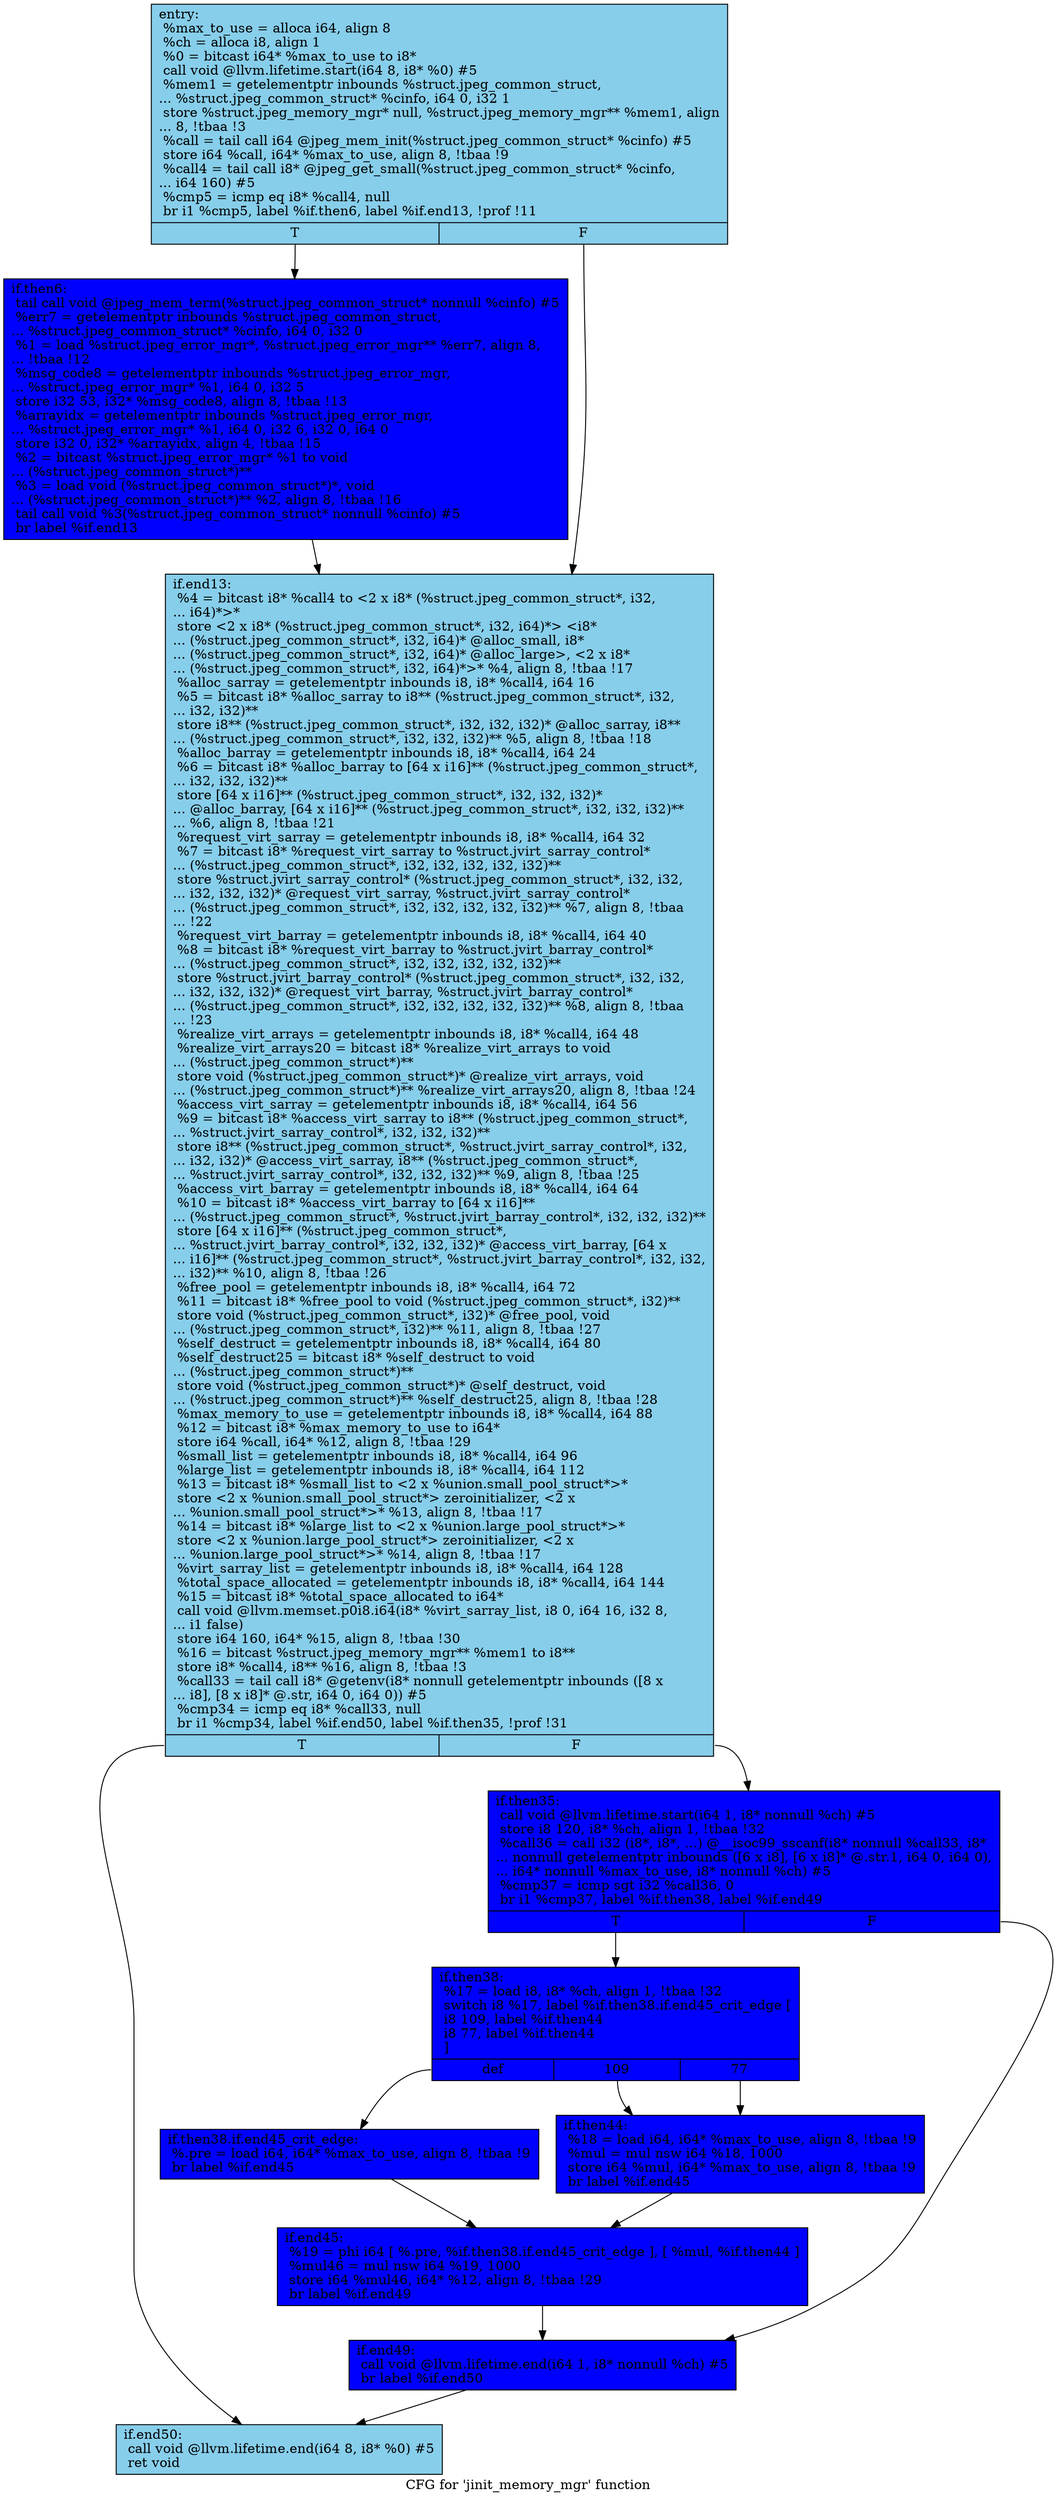 digraph "CFG for 'jinit_memory_mgr' function" {
	label="CFG for 'jinit_memory_mgr' function";

	Node0x5759a50 [shape=record, style = filled, fillcolor = skyblue, label="{entry:\l  %max_to_use = alloca i64, align 8\l  %ch = alloca i8, align 1\l  %0 = bitcast i64* %max_to_use to i8*\l  call void @llvm.lifetime.start(i64 8, i8* %0) #5\l  %mem1 = getelementptr inbounds %struct.jpeg_common_struct,\l... %struct.jpeg_common_struct* %cinfo, i64 0, i32 1\l  store %struct.jpeg_memory_mgr* null, %struct.jpeg_memory_mgr** %mem1, align\l... 8, !tbaa !3\l  %call = tail call i64 @jpeg_mem_init(%struct.jpeg_common_struct* %cinfo) #5\l  store i64 %call, i64* %max_to_use, align 8, !tbaa !9\l  %call4 = tail call i8* @jpeg_get_small(%struct.jpeg_common_struct* %cinfo,\l... i64 160) #5\l  %cmp5 = icmp eq i8* %call4, null\l  br i1 %cmp5, label %if.then6, label %if.end13, !prof !11\l|{<s0>T|<s1>F}}"];
	Node0x5759a50:s0 -> Node0x575bf70;
	Node0x5759a50:s1 -> Node0x575c050;
	Node0x575bf70 [shape=record, style = filled, fillcolor = blue, label="{if.then6:                                         \l  tail call void @jpeg_mem_term(%struct.jpeg_common_struct* nonnull %cinfo) #5\l  %err7 = getelementptr inbounds %struct.jpeg_common_struct,\l... %struct.jpeg_common_struct* %cinfo, i64 0, i32 0\l  %1 = load %struct.jpeg_error_mgr*, %struct.jpeg_error_mgr** %err7, align 8,\l... !tbaa !12\l  %msg_code8 = getelementptr inbounds %struct.jpeg_error_mgr,\l... %struct.jpeg_error_mgr* %1, i64 0, i32 5\l  store i32 53, i32* %msg_code8, align 8, !tbaa !13\l  %arrayidx = getelementptr inbounds %struct.jpeg_error_mgr,\l... %struct.jpeg_error_mgr* %1, i64 0, i32 6, i32 0, i64 0\l  store i32 0, i32* %arrayidx, align 4, !tbaa !15\l  %2 = bitcast %struct.jpeg_error_mgr* %1 to void\l... (%struct.jpeg_common_struct*)**\l  %3 = load void (%struct.jpeg_common_struct*)*, void\l... (%struct.jpeg_common_struct*)** %2, align 8, !tbaa !16\l  tail call void %3(%struct.jpeg_common_struct* nonnull %cinfo) #5\l  br label %if.end13\l}"];
	Node0x575bf70 -> Node0x575c050;
	Node0x575c050 [shape=record, style = filled, fillcolor = skyblue, label="{if.end13:                                         \l  %4 = bitcast i8* %call4 to \<2 x i8* (%struct.jpeg_common_struct*, i32,\l... i64)*\>*\l  store \<2 x i8* (%struct.jpeg_common_struct*, i32, i64)*\> \<i8*\l... (%struct.jpeg_common_struct*, i32, i64)* @alloc_small, i8*\l... (%struct.jpeg_common_struct*, i32, i64)* @alloc_large\>, \<2 x i8*\l... (%struct.jpeg_common_struct*, i32, i64)*\>* %4, align 8, !tbaa !17\l  %alloc_sarray = getelementptr inbounds i8, i8* %call4, i64 16\l  %5 = bitcast i8* %alloc_sarray to i8** (%struct.jpeg_common_struct*, i32,\l... i32, i32)**\l  store i8** (%struct.jpeg_common_struct*, i32, i32, i32)* @alloc_sarray, i8**\l... (%struct.jpeg_common_struct*, i32, i32, i32)** %5, align 8, !tbaa !18\l  %alloc_barray = getelementptr inbounds i8, i8* %call4, i64 24\l  %6 = bitcast i8* %alloc_barray to [64 x i16]** (%struct.jpeg_common_struct*,\l... i32, i32, i32)**\l  store [64 x i16]** (%struct.jpeg_common_struct*, i32, i32, i32)*\l... @alloc_barray, [64 x i16]** (%struct.jpeg_common_struct*, i32, i32, i32)**\l... %6, align 8, !tbaa !21\l  %request_virt_sarray = getelementptr inbounds i8, i8* %call4, i64 32\l  %7 = bitcast i8* %request_virt_sarray to %struct.jvirt_sarray_control*\l... (%struct.jpeg_common_struct*, i32, i32, i32, i32, i32)**\l  store %struct.jvirt_sarray_control* (%struct.jpeg_common_struct*, i32, i32,\l... i32, i32, i32)* @request_virt_sarray, %struct.jvirt_sarray_control*\l... (%struct.jpeg_common_struct*, i32, i32, i32, i32, i32)** %7, align 8, !tbaa\l... !22\l  %request_virt_barray = getelementptr inbounds i8, i8* %call4, i64 40\l  %8 = bitcast i8* %request_virt_barray to %struct.jvirt_barray_control*\l... (%struct.jpeg_common_struct*, i32, i32, i32, i32, i32)**\l  store %struct.jvirt_barray_control* (%struct.jpeg_common_struct*, i32, i32,\l... i32, i32, i32)* @request_virt_barray, %struct.jvirt_barray_control*\l... (%struct.jpeg_common_struct*, i32, i32, i32, i32, i32)** %8, align 8, !tbaa\l... !23\l  %realize_virt_arrays = getelementptr inbounds i8, i8* %call4, i64 48\l  %realize_virt_arrays20 = bitcast i8* %realize_virt_arrays to void\l... (%struct.jpeg_common_struct*)**\l  store void (%struct.jpeg_common_struct*)* @realize_virt_arrays, void\l... (%struct.jpeg_common_struct*)** %realize_virt_arrays20, align 8, !tbaa !24\l  %access_virt_sarray = getelementptr inbounds i8, i8* %call4, i64 56\l  %9 = bitcast i8* %access_virt_sarray to i8** (%struct.jpeg_common_struct*,\l... %struct.jvirt_sarray_control*, i32, i32, i32)**\l  store i8** (%struct.jpeg_common_struct*, %struct.jvirt_sarray_control*, i32,\l... i32, i32)* @access_virt_sarray, i8** (%struct.jpeg_common_struct*,\l... %struct.jvirt_sarray_control*, i32, i32, i32)** %9, align 8, !tbaa !25\l  %access_virt_barray = getelementptr inbounds i8, i8* %call4, i64 64\l  %10 = bitcast i8* %access_virt_barray to [64 x i16]**\l... (%struct.jpeg_common_struct*, %struct.jvirt_barray_control*, i32, i32, i32)**\l  store [64 x i16]** (%struct.jpeg_common_struct*,\l... %struct.jvirt_barray_control*, i32, i32, i32)* @access_virt_barray, [64 x\l... i16]** (%struct.jpeg_common_struct*, %struct.jvirt_barray_control*, i32, i32,\l... i32)** %10, align 8, !tbaa !26\l  %free_pool = getelementptr inbounds i8, i8* %call4, i64 72\l  %11 = bitcast i8* %free_pool to void (%struct.jpeg_common_struct*, i32)**\l  store void (%struct.jpeg_common_struct*, i32)* @free_pool, void\l... (%struct.jpeg_common_struct*, i32)** %11, align 8, !tbaa !27\l  %self_destruct = getelementptr inbounds i8, i8* %call4, i64 80\l  %self_destruct25 = bitcast i8* %self_destruct to void\l... (%struct.jpeg_common_struct*)**\l  store void (%struct.jpeg_common_struct*)* @self_destruct, void\l... (%struct.jpeg_common_struct*)** %self_destruct25, align 8, !tbaa !28\l  %max_memory_to_use = getelementptr inbounds i8, i8* %call4, i64 88\l  %12 = bitcast i8* %max_memory_to_use to i64*\l  store i64 %call, i64* %12, align 8, !tbaa !29\l  %small_list = getelementptr inbounds i8, i8* %call4, i64 96\l  %large_list = getelementptr inbounds i8, i8* %call4, i64 112\l  %13 = bitcast i8* %small_list to \<2 x %union.small_pool_struct*\>*\l  store \<2 x %union.small_pool_struct*\> zeroinitializer, \<2 x\l... %union.small_pool_struct*\>* %13, align 8, !tbaa !17\l  %14 = bitcast i8* %large_list to \<2 x %union.large_pool_struct*\>*\l  store \<2 x %union.large_pool_struct*\> zeroinitializer, \<2 x\l... %union.large_pool_struct*\>* %14, align 8, !tbaa !17\l  %virt_sarray_list = getelementptr inbounds i8, i8* %call4, i64 128\l  %total_space_allocated = getelementptr inbounds i8, i8* %call4, i64 144\l  %15 = bitcast i8* %total_space_allocated to i64*\l  call void @llvm.memset.p0i8.i64(i8* %virt_sarray_list, i8 0, i64 16, i32 8,\l... i1 false)\l  store i64 160, i64* %15, align 8, !tbaa !30\l  %16 = bitcast %struct.jpeg_memory_mgr** %mem1 to i8**\l  store i8* %call4, i8** %16, align 8, !tbaa !3\l  %call33 = tail call i8* @getenv(i8* nonnull getelementptr inbounds ([8 x\l... i8], [8 x i8]* @.str, i64 0, i64 0)) #5\l  %cmp34 = icmp eq i8* %call33, null\l  br i1 %cmp34, label %if.end50, label %if.then35, !prof !31\l|{<s0>T|<s1>F}}"];
	Node0x575c050:s0 -> Node0x5764ef0;
	Node0x575c050:s1 -> Node0x5764fd0;
	Node0x5764fd0 [shape=record, style = filled, fillcolor = blue, label="{if.then35:                                        \l  call void @llvm.lifetime.start(i64 1, i8* nonnull %ch) #5\l  store i8 120, i8* %ch, align 1, !tbaa !32\l  %call36 = call i32 (i8*, i8*, ...) @__isoc99_sscanf(i8* nonnull %call33, i8*\l... nonnull getelementptr inbounds ([6 x i8], [6 x i8]* @.str.1, i64 0, i64 0),\l... i64* nonnull %max_to_use, i8* nonnull %ch) #5\l  %cmp37 = icmp sgt i32 %call36, 0\l  br i1 %cmp37, label %if.then38, label %if.end49\l|{<s0>T|<s1>F}}"];
	Node0x5764fd0:s0 -> Node0x5765a10;
	Node0x5764fd0:s1 -> Node0x5765af0;
	Node0x5765a10 [shape=record, style = filled, fillcolor = blue, label="{if.then38:                                        \l  %17 = load i8, i8* %ch, align 1, !tbaa !32\l  switch i8 %17, label %if.then38.if.end45_crit_edge [\l    i8 109, label %if.then44\l    i8 77, label %if.then44\l  ]\l|{<s0>def|<s1>109|<s2>77}}"];
	Node0x5765a10:s0 -> Node0x57662a0;
	Node0x5765a10:s1 -> Node0x5766400;
	Node0x5765a10:s2 -> Node0x5766400;
	Node0x57662a0 [shape=record, style = filled, fillcolor = blue, label="{if.then38.if.end45_crit_edge:                     \l  %.pre = load i64, i64* %max_to_use, align 8, !tbaa !9\l  br label %if.end45\l}"];
	Node0x57662a0 -> Node0x5766c30;
	Node0x5766400 [shape=record, style = filled, fillcolor = blue, label="{if.then44:                                        \l  %18 = load i64, i64* %max_to_use, align 8, !tbaa !9\l  %mul = mul nsw i64 %18, 1000\l  store i64 %mul, i64* %max_to_use, align 8, !tbaa !9\l  br label %if.end45\l}"];
	Node0x5766400 -> Node0x5766c30;
	Node0x5766c30 [shape=record, style = filled, fillcolor = blue, label="{if.end45:                                         \l  %19 = phi i64 [ %.pre, %if.then38.if.end45_crit_edge ], [ %mul, %if.then44 ]\l  %mul46 = mul nsw i64 %19, 1000\l  store i64 %mul46, i64* %12, align 8, !tbaa !29\l  br label %if.end49\l}"];
	Node0x5766c30 -> Node0x5765af0;
	Node0x5765af0 [shape=record, style = filled, fillcolor = blue, label="{if.end49:                                         \l  call void @llvm.lifetime.end(i64 1, i8* nonnull %ch) #5\l  br label %if.end50\l}"];
	Node0x5765af0 -> Node0x5764ef0;
	Node0x5764ef0 [shape=record, style = filled, fillcolor = skyblue, label="{if.end50:                                         \l  call void @llvm.lifetime.end(i64 8, i8* %0) #5\l  ret void\l}"];
}
